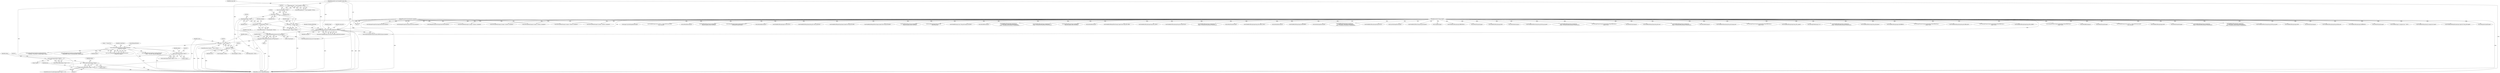 digraph "0_ImageMagick_4cc6ec8a4197d4c008577127736bf7985d632323@pointer" {
"1000275" [label="(Call,LocaleCompare(option,\"bmp4\"))"];
"1000266" [label="(Call,LocaleCompare(option,\"bmp3\"))"];
"1000257" [label="(Call,LocaleCompare(option,\"bmp2\"))"];
"1000250" [label="(Call,LogMagickEvent(CoderEvent,GetMagickModule(),\n          \"  Format=%s\",option))"];
"1000242" [label="(Call,option != (char *) NULL)"];
"1000236" [label="(Call,option=GetImageOption(image_info,\"bmp:format\"))"];
"1000238" [label="(Call,GetImageOption(image_info,\"bmp:format\"))"];
"1000199" [label="(Call,OpenBlob(image_info,image,WriteBinaryBlobMode,exception))"];
"1000147" [label="(Call,image_info != (const ImageInfo *) NULL)"];
"1000126" [label="(MethodParameterIn,const ImageInfo *image_info)"];
"1000149" [label="(Call,(const ImageInfo *) NULL)"];
"1000159" [label="(Call,image != (Image *) NULL)"];
"1000127" [label="(MethodParameterIn,Image *image)"];
"1000161" [label="(Call,(Image *) NULL)"];
"1000186" [label="(Call,exception != (ExceptionInfo *) NULL)"];
"1000128" [label="(MethodParameterIn,ExceptionInfo *exception)"];
"1000188" [label="(Call,(ExceptionInfo *) NULL)"];
"1000244" [label="(Call,(char *) NULL)"];
"1000274" [label="(Call,LocaleCompare(option,\"bmp4\") == 0)"];
"1001216" [label="(Call,SetImageProgress(image,SaveImageTag,(MagickOffsetType) y,\n                image->rows))"];
"1001547" [label="(Call,GetPixelBlue(image,p))"];
"1001431" [label="(Call,GetPixelChannels(image))"];
"1000126" [label="(MethodParameterIn,const ImageInfo *image_info)"];
"1002512" [label="(Call,WriteBlob(image,(size_t) (4*(1L << bmp_info.bits_per_pixel)),\n            bmp_colormap))"];
"1000127" [label="(MethodParameterIn,Image *image)"];
"1002312" [label="(Call,WriteBlobLSBLong(image,0x00))"];
"1000599" [label="(Call,(StringInfo *) NULL)"];
"1000201" [label="(Identifier,image)"];
"1000268" [label="(Literal,\"bmp3\")"];
"1000149" [label="(Call,(const ImageInfo *) NULL)"];
"1001303" [label="(Call,GetPixelChannels(image))"];
"1002155" [label="(Call,WriteBlobLSBLong(image,(unsigned int)\n          (image->chromaticity.blue_primary.x*0x40000000)))"];
"1000343" [label="(Call,SetImageStorageClass(image,DirectClass,exception))"];
"1002538" [label="(Call,LogMagickEvent(CoderEvent,GetMagickModule(),\n        \"  Pixels:  %lu bytes\",bmp_info.image_size))"];
"1000259" [label="(Literal,\"bmp2\")"];
"1002130" [label="(Call,WriteBlobLSBLong(image,(unsigned int)\n          ((1.000f-(image->chromaticity.green_primary.x+\n          image->chromaticity.green_primary.y))*0x40000000)))"];
"1001915" [label="(Call,WriteBlobLSBShort(image,bmp_info.bits_per_pixel))"];
"1000241" [label="(ControlStructure,if (option != (char *) NULL))"];
"1002317" [label="(Call,WriteBlobLSBLong(image,0x00))"];
"1001555" [label="(Call,GetPixelGreen(image,p))"];
"1000253" [label="(Literal,\"  Format=%s\")"];
"1001857" [label="(Call,WriteBlobLSBLong(image,bmp_info.file_size))"];
"1000248" [label="(Call,(void) LogMagickEvent(CoderEvent,GetMagickModule(),\n          \"  Format=%s\",option))"];
"1002020" [label="(Call,WriteBlobLSBLong(image,0x00ff0000U))"];
"1000277" [label="(Literal,\"bmp4\")"];
"1000158" [label="(Call,assert(image != (Image *) NULL))"];
"1000199" [label="(Call,OpenBlob(image_info,image,WriteBinaryBlobMode,exception))"];
"1001362" [label="(Call,GetVirtualPixels(image,0,y,image->columns,1,exception))"];
"1000983" [label="(Call,GetPixelChannels(image))"];
"1001849" [label="(Call,WriteBlob(image,2,(unsigned char *) \"BM\"))"];
"1000239" [label="(Identifier,image_info)"];
"1000159" [label="(Call,image != (Image *) NULL)"];
"1000238" [label="(Call,GetImageOption(image_info,\"bmp:format\"))"];
"1000161" [label="(Call,(Image *) NULL)"];
"1002300" [label="(Call,WriteBlobLSBLong(image,(unsigned int) intent))"];
"1000146" [label="(Call,assert(image_info != (const ImageInfo *) NULL))"];
"1001940" [label="(Call,WriteBlobLSBSignedLong(image,(signed int) bmp_info.height))"];
"1002578" [label="(Call,GetImageListLength(image))"];
"1000422" [label="(Call,SetImageStorageClass(image,DirectClass,exception))"];
"1002567" [label="(Call,image=SyncNextImageInList(image))"];
"1000243" [label="(Identifier,option)"];
"1000203" [label="(Identifier,exception)"];
"1002497" [label="(Call,WriteBlob(image,(size_t) (3*(1L << bmp_info.bits_per_pixel)),\n            bmp_colormap))"];
"1000955" [label="(Call,GetPixelIndex(image,p))"];
"1002223" [label="(Call,WriteBlobLSBLong(image,(unsigned int)\n          (bmp_info.gamma_scale.y*0x10000)))"];
"1000187" [label="(Identifier,exception)"];
"1002573" [label="(Call,SetImageProgress(image,SaveImagesTag,scene++,\n      GetImageListLength(image)))"];
"1001249" [label="(Call,GetVirtualPixels(image,0,y,image->columns,1,exception))"];
"1001571" [label="(Call,GetPixelAlpha(image,p))"];
"1002040" [label="(Call,WriteBlobLSBLong(image,0x73524742U))"];
"1000269" [label="(Literal,0)"];
"1000265" [label="(Call,LocaleCompare(option,\"bmp3\") == 0)"];
"1001998" [label="(Call,WriteBlobLSBLong(image,bmp_info.colors_important))"];
"1000190" [label="(Identifier,NULL)"];
"1000258" [label="(Identifier,option)"];
"1000251" [label="(Identifier,CoderEvent)"];
"1001931" [label="(Call,WriteBlobLSBSignedLong(image,(signed int) bmp_info.width))"];
"1000160" [label="(Identifier,image)"];
"1001899" [label="(Call,WriteBlobLSBSignedShort(image,(signed short) bmp_info.height))"];
"1002236" [label="(Call,WriteBlobLSBLong(image,(unsigned int)\n          (bmp_info.gamma_scale.z*0x10000)))"];
"1000129" [label="(Block,)"];
"1001676" [label="(Call,EncodeImage(image,bytes_per_line,\n            pixels,bmp_data))"];
"1002547" [label="(Call,WriteBlob(image,(size_t) bmp_info.image_size,pixels))"];
"1001410" [label="(Call,GetPixelBlue(image,p))"];
"1002596" [label="(MethodReturn,static MagickBooleanType)"];
"1000240" [label="(Literal,\"bmp:format\")"];
"1000242" [label="(Call,option != (char *) NULL)"];
"1002185" [label="(Call,WriteBlobLSBLong(image,(unsigned int)\n          ((1.000f-(image->chromaticity.blue_primary.x+\n          image->chromaticity.blue_primary.y))*0x40000000)))"];
"1002045" [label="(Call,WriteBlobLSBLong(image,(unsigned int)\n          (image->chromaticity.red_primary.x*0x40000000)))"];
"1000188" [label="(Call,(ExceptionInfo *) NULL)"];
"1000236" [label="(Call,option=GetImageOption(image_info,\"bmp:format\"))"];
"1000851" [label="(Call,(MemoryInfo *) NULL)"];
"1002210" [label="(Call,WriteBlobLSBLong(image,(unsigned int)\n          (bmp_info.gamma_scale.x*0x10000)))"];
"1001563" [label="(Call,GetPixelRed(image,p))"];
"1000185" [label="(Call,assert(exception != (ExceptionInfo *) NULL))"];
"1000275" [label="(Call,LocaleCompare(option,\"bmp4\"))"];
"1001890" [label="(Call,WriteBlobLSBSignedShort(image,(signed short) bmp_info.width))"];
"1000252" [label="(Call,GetMagickModule())"];
"1001984" [label="(Call,WriteBlobLSBLong(image,bmp_info.y_pixels))"];
"1001077" [label="(Call,GetVirtualPixels(image,0,y,image->columns,1,exception))"];
"1001963" [label="(Call,WriteBlobLSBLong(image,bmp_info.compression))"];
"1002060" [label="(Call,WriteBlobLSBLong(image,(unsigned int)\n          (image->chromaticity.red_primary.y*0x40000000)))"];
"1001576" [label="(Call,GetPixelChannels(image))"];
"1000267" [label="(Identifier,option)"];
"1001991" [label="(Call,WriteBlobLSBLong(image,bmp_info.number_colors))"];
"1002336" [label="(Call,LogMagickEvent(CoderEvent,GetMagickModule(),\n            \"  Colormap: %.20g entries\",(double) image->colors))"];
"1001298" [label="(Call,GetPixelIndex(image,p))"];
"1002030" [label="(Call,WriteBlobLSBLong(image,0x000000ffU))"];
"1002561" [label="(Call,GetNextImageInList(image))"];
"1000283" [label="(Identifier,scene)"];
"1000200" [label="(Identifier,image_info)"];
"1000276" [label="(Identifier,option)"];
"1002075" [label="(Call,WriteBlobLSBLong(image,(unsigned int)\n          ((1.000f-(image->chromaticity.red_primary.x+\n          image->chromaticity.red_primary.y))*0x40000000)))"];
"1000273" [label="(ControlStructure,if (LocaleCompare(option,\"bmp4\") == 0))"];
"1000147" [label="(Call,image_info != (const ImageInfo *) NULL)"];
"1000899" [label="(Call,GetVirtualPixels(image,0,y,image->columns,1,exception))"];
"1001924" [label="(Call,WriteBlobLSBLong(image,bmp_info.size))"];
"1002569" [label="(Call,SyncNextImageInList(image))"];
"1001908" [label="(Call,WriteBlobLSBShort(image,bmp_info.planes))"];
"1002592" [label="(Call,CloseBlob(image))"];
"1002035" [label="(Call,WriteBlobLSBLong(image,0xff000000U))"];
"1001160" [label="(Call,GetPixelChannels(image))"];
"1000128" [label="(MethodParameterIn,ExceptionInfo *exception)"];
"1002307" [label="(Call,WriteBlobLSBLong(image,0x00))"];
"1000278" [label="(Literal,0)"];
"1001134" [label="(Call,GetPixelIndex(image,p))"];
"1001956" [label="(Call,WriteBlobLSBShort(image,bmp_info.bits_per_pixel))"];
"1002115" [label="(Call,WriteBlobLSBLong(image,(unsigned int)\n          (image->chromaticity.green_primary.y*0x40000000)))"];
"1000250" [label="(Call,LogMagickEvent(CoderEvent,GetMagickModule(),\n          \"  Format=%s\",option))"];
"1001466" [label="(Call,SetImageProgress(image,SaveImageTag,(MagickOffsetType) y,\n                image->rows))"];
"1000280" [label="(Identifier,type)"];
"1001418" [label="(Call,GetPixelGreen(image,p))"];
"1000260" [label="(Literal,0)"];
"1001883" [label="(Call,WriteBlobLSBLong(image,bmp_info.size))"];
"1002170" [label="(Call,WriteBlobLSBLong(image,(unsigned int)\n          (image->chromaticity.blue_primary.y*0x40000000)))"];
"1000186" [label="(Call,exception != (ExceptionInfo *) NULL)"];
"1001426" [label="(Call,GetPixelRed(image,p))"];
"1000256" [label="(Call,LocaleCompare(option,\"bmp2\") == 0)"];
"1001970" [label="(Call,WriteBlobLSBLong(image,bmp_info.image_size))"];
"1001041" [label="(Call,SetImageProgress(image,SaveImageTag,(MagickOffsetType) y,\n                image->rows))"];
"1001977" [label="(Call,WriteBlobLSBLong(image,bmp_info.x_pixels))"];
"1000237" [label="(Identifier,option)"];
"1000584" [label="(Call,GetImageProfile(image,\"icc\"))"];
"1000202" [label="(Identifier,WriteBinaryBlobMode)"];
"1000246" [label="(Identifier,NULL)"];
"1000439" [label="(Call,SetImageStorageClass(image,DirectClass,exception))"];
"1000163" [label="(Identifier,NULL)"];
"1002100" [label="(Call,WriteBlobLSBLong(image,(unsigned int)\n          (image->chromaticity.green_primary.x*0x40000000)))"];
"1000244" [label="(Call,(char *) NULL)"];
"1000257" [label="(Call,LocaleCompare(option,\"bmp2\"))"];
"1000551" [label="(Call,GetImageOption(image_info,\"bmp3:alpha\"))"];
"1001712" [label="(Call,LogMagickEvent(CoderEvent,GetMagickModule(),\n          \"   Writing BMP version %.20g datastream\",(double) type))"];
"1000148" [label="(Identifier,image_info)"];
"1001949" [label="(Call,WriteBlobLSBShort(image,bmp_info.planes))"];
"1000197" [label="(Call,status=OpenBlob(image_info,image,WriteBinaryBlobMode,exception))"];
"1002025" [label="(Call,WriteBlobLSBLong(image,0x0000ff00U))"];
"1000662" [label="(Call,(StringInfo *) NULL)"];
"1000151" [label="(Identifier,NULL)"];
"1001329" [label="(Call,SetImageProgress(image,SaveImageTag,(MagickOffsetType) y,\n                image->rows))"];
"1000266" [label="(Call,LocaleCompare(option,\"bmp3\"))"];
"1001499" [label="(Call,GetVirtualPixels(image,0,y,image->columns,1,exception))"];
"1001871" [label="(Call,WriteBlobLSBLong(image,bmp_info.offset_bits))"];
"1001589" [label="(Call,SetImageProgress(image,SaveImageTag,(MagickOffsetType) y,\n                image->rows))"];
"1001864" [label="(Call,WriteBlobLSBLong(image,bmp_info.ba_offset))"];
"1000289" [label="(Call,TransformImageColorspace(image,sRGBColorspace,exception))"];
"1000254" [label="(Identifier,option)"];
"1000274" [label="(Call,LocaleCompare(option,\"bmp4\") == 0)"];
"1000275" -> "1000274"  [label="AST: "];
"1000275" -> "1000277"  [label="CFG: "];
"1000276" -> "1000275"  [label="AST: "];
"1000277" -> "1000275"  [label="AST: "];
"1000278" -> "1000275"  [label="CFG: "];
"1000275" -> "1002596"  [label="DDG: "];
"1000275" -> "1000274"  [label="DDG: "];
"1000275" -> "1000274"  [label="DDG: "];
"1000266" -> "1000275"  [label="DDG: "];
"1000266" -> "1000265"  [label="AST: "];
"1000266" -> "1000268"  [label="CFG: "];
"1000267" -> "1000266"  [label="AST: "];
"1000268" -> "1000266"  [label="AST: "];
"1000269" -> "1000266"  [label="CFG: "];
"1000266" -> "1000265"  [label="DDG: "];
"1000266" -> "1000265"  [label="DDG: "];
"1000257" -> "1000266"  [label="DDG: "];
"1000257" -> "1000256"  [label="AST: "];
"1000257" -> "1000259"  [label="CFG: "];
"1000258" -> "1000257"  [label="AST: "];
"1000259" -> "1000257"  [label="AST: "];
"1000260" -> "1000257"  [label="CFG: "];
"1000257" -> "1000256"  [label="DDG: "];
"1000257" -> "1000256"  [label="DDG: "];
"1000250" -> "1000257"  [label="DDG: "];
"1000250" -> "1000248"  [label="AST: "];
"1000250" -> "1000254"  [label="CFG: "];
"1000251" -> "1000250"  [label="AST: "];
"1000252" -> "1000250"  [label="AST: "];
"1000253" -> "1000250"  [label="AST: "];
"1000254" -> "1000250"  [label="AST: "];
"1000248" -> "1000250"  [label="CFG: "];
"1000250" -> "1002596"  [label="DDG: "];
"1000250" -> "1002596"  [label="DDG: "];
"1000250" -> "1000248"  [label="DDG: "];
"1000250" -> "1000248"  [label="DDG: "];
"1000250" -> "1000248"  [label="DDG: "];
"1000250" -> "1000248"  [label="DDG: "];
"1000242" -> "1000250"  [label="DDG: "];
"1000250" -> "1001712"  [label="DDG: "];
"1000250" -> "1002336"  [label="DDG: "];
"1000250" -> "1002538"  [label="DDG: "];
"1000242" -> "1000241"  [label="AST: "];
"1000242" -> "1000244"  [label="CFG: "];
"1000243" -> "1000242"  [label="AST: "];
"1000244" -> "1000242"  [label="AST: "];
"1000249" -> "1000242"  [label="CFG: "];
"1000283" -> "1000242"  [label="CFG: "];
"1000242" -> "1002596"  [label="DDG: "];
"1000242" -> "1002596"  [label="DDG: "];
"1000242" -> "1002596"  [label="DDG: "];
"1000236" -> "1000242"  [label="DDG: "];
"1000244" -> "1000242"  [label="DDG: "];
"1000236" -> "1000129"  [label="AST: "];
"1000236" -> "1000238"  [label="CFG: "];
"1000237" -> "1000236"  [label="AST: "];
"1000238" -> "1000236"  [label="AST: "];
"1000243" -> "1000236"  [label="CFG: "];
"1000236" -> "1002596"  [label="DDG: "];
"1000238" -> "1000236"  [label="DDG: "];
"1000238" -> "1000236"  [label="DDG: "];
"1000238" -> "1000240"  [label="CFG: "];
"1000239" -> "1000238"  [label="AST: "];
"1000240" -> "1000238"  [label="AST: "];
"1000238" -> "1002596"  [label="DDG: "];
"1000199" -> "1000238"  [label="DDG: "];
"1000126" -> "1000238"  [label="DDG: "];
"1000238" -> "1000551"  [label="DDG: "];
"1000199" -> "1000197"  [label="AST: "];
"1000199" -> "1000203"  [label="CFG: "];
"1000200" -> "1000199"  [label="AST: "];
"1000201" -> "1000199"  [label="AST: "];
"1000202" -> "1000199"  [label="AST: "];
"1000203" -> "1000199"  [label="AST: "];
"1000197" -> "1000199"  [label="CFG: "];
"1000199" -> "1002596"  [label="DDG: "];
"1000199" -> "1002596"  [label="DDG: "];
"1000199" -> "1002596"  [label="DDG: "];
"1000199" -> "1002596"  [label="DDG: "];
"1000199" -> "1000197"  [label="DDG: "];
"1000199" -> "1000197"  [label="DDG: "];
"1000199" -> "1000197"  [label="DDG: "];
"1000199" -> "1000197"  [label="DDG: "];
"1000147" -> "1000199"  [label="DDG: "];
"1000126" -> "1000199"  [label="DDG: "];
"1000159" -> "1000199"  [label="DDG: "];
"1000127" -> "1000199"  [label="DDG: "];
"1000186" -> "1000199"  [label="DDG: "];
"1000128" -> "1000199"  [label="DDG: "];
"1000199" -> "1000289"  [label="DDG: "];
"1000199" -> "1000289"  [label="DDG: "];
"1000147" -> "1000146"  [label="AST: "];
"1000147" -> "1000149"  [label="CFG: "];
"1000148" -> "1000147"  [label="AST: "];
"1000149" -> "1000147"  [label="AST: "];
"1000146" -> "1000147"  [label="CFG: "];
"1000147" -> "1002596"  [label="DDG: "];
"1000147" -> "1000146"  [label="DDG: "];
"1000147" -> "1000146"  [label="DDG: "];
"1000126" -> "1000147"  [label="DDG: "];
"1000149" -> "1000147"  [label="DDG: "];
"1000126" -> "1000125"  [label="AST: "];
"1000126" -> "1002596"  [label="DDG: "];
"1000126" -> "1000551"  [label="DDG: "];
"1000149" -> "1000151"  [label="CFG: "];
"1000150" -> "1000149"  [label="AST: "];
"1000151" -> "1000149"  [label="AST: "];
"1000149" -> "1000161"  [label="DDG: "];
"1000159" -> "1000158"  [label="AST: "];
"1000159" -> "1000161"  [label="CFG: "];
"1000160" -> "1000159"  [label="AST: "];
"1000161" -> "1000159"  [label="AST: "];
"1000158" -> "1000159"  [label="CFG: "];
"1000159" -> "1002596"  [label="DDG: "];
"1000159" -> "1000158"  [label="DDG: "];
"1000159" -> "1000158"  [label="DDG: "];
"1000127" -> "1000159"  [label="DDG: "];
"1000161" -> "1000159"  [label="DDG: "];
"1000127" -> "1000125"  [label="AST: "];
"1000127" -> "1002596"  [label="DDG: "];
"1000127" -> "1000289"  [label="DDG: "];
"1000127" -> "1000343"  [label="DDG: "];
"1000127" -> "1000422"  [label="DDG: "];
"1000127" -> "1000439"  [label="DDG: "];
"1000127" -> "1000584"  [label="DDG: "];
"1000127" -> "1000899"  [label="DDG: "];
"1000127" -> "1000955"  [label="DDG: "];
"1000127" -> "1000983"  [label="DDG: "];
"1000127" -> "1001041"  [label="DDG: "];
"1000127" -> "1001077"  [label="DDG: "];
"1000127" -> "1001134"  [label="DDG: "];
"1000127" -> "1001160"  [label="DDG: "];
"1000127" -> "1001216"  [label="DDG: "];
"1000127" -> "1001249"  [label="DDG: "];
"1000127" -> "1001298"  [label="DDG: "];
"1000127" -> "1001303"  [label="DDG: "];
"1000127" -> "1001329"  [label="DDG: "];
"1000127" -> "1001362"  [label="DDG: "];
"1000127" -> "1001410"  [label="DDG: "];
"1000127" -> "1001418"  [label="DDG: "];
"1000127" -> "1001426"  [label="DDG: "];
"1000127" -> "1001431"  [label="DDG: "];
"1000127" -> "1001466"  [label="DDG: "];
"1000127" -> "1001499"  [label="DDG: "];
"1000127" -> "1001547"  [label="DDG: "];
"1000127" -> "1001555"  [label="DDG: "];
"1000127" -> "1001563"  [label="DDG: "];
"1000127" -> "1001571"  [label="DDG: "];
"1000127" -> "1001576"  [label="DDG: "];
"1000127" -> "1001589"  [label="DDG: "];
"1000127" -> "1001676"  [label="DDG: "];
"1000127" -> "1001849"  [label="DDG: "];
"1000127" -> "1001857"  [label="DDG: "];
"1000127" -> "1001864"  [label="DDG: "];
"1000127" -> "1001871"  [label="DDG: "];
"1000127" -> "1001883"  [label="DDG: "];
"1000127" -> "1001890"  [label="DDG: "];
"1000127" -> "1001899"  [label="DDG: "];
"1000127" -> "1001908"  [label="DDG: "];
"1000127" -> "1001915"  [label="DDG: "];
"1000127" -> "1001924"  [label="DDG: "];
"1000127" -> "1001931"  [label="DDG: "];
"1000127" -> "1001940"  [label="DDG: "];
"1000127" -> "1001949"  [label="DDG: "];
"1000127" -> "1001956"  [label="DDG: "];
"1000127" -> "1001963"  [label="DDG: "];
"1000127" -> "1001970"  [label="DDG: "];
"1000127" -> "1001977"  [label="DDG: "];
"1000127" -> "1001984"  [label="DDG: "];
"1000127" -> "1001991"  [label="DDG: "];
"1000127" -> "1001998"  [label="DDG: "];
"1000127" -> "1002020"  [label="DDG: "];
"1000127" -> "1002025"  [label="DDG: "];
"1000127" -> "1002030"  [label="DDG: "];
"1000127" -> "1002035"  [label="DDG: "];
"1000127" -> "1002040"  [label="DDG: "];
"1000127" -> "1002045"  [label="DDG: "];
"1000127" -> "1002060"  [label="DDG: "];
"1000127" -> "1002075"  [label="DDG: "];
"1000127" -> "1002100"  [label="DDG: "];
"1000127" -> "1002115"  [label="DDG: "];
"1000127" -> "1002130"  [label="DDG: "];
"1000127" -> "1002155"  [label="DDG: "];
"1000127" -> "1002170"  [label="DDG: "];
"1000127" -> "1002185"  [label="DDG: "];
"1000127" -> "1002210"  [label="DDG: "];
"1000127" -> "1002223"  [label="DDG: "];
"1000127" -> "1002236"  [label="DDG: "];
"1000127" -> "1002300"  [label="DDG: "];
"1000127" -> "1002307"  [label="DDG: "];
"1000127" -> "1002312"  [label="DDG: "];
"1000127" -> "1002317"  [label="DDG: "];
"1000127" -> "1002497"  [label="DDG: "];
"1000127" -> "1002512"  [label="DDG: "];
"1000127" -> "1002547"  [label="DDG: "];
"1000127" -> "1002561"  [label="DDG: "];
"1000127" -> "1002567"  [label="DDG: "];
"1000127" -> "1002569"  [label="DDG: "];
"1000127" -> "1002573"  [label="DDG: "];
"1000127" -> "1002578"  [label="DDG: "];
"1000127" -> "1002592"  [label="DDG: "];
"1000161" -> "1000163"  [label="CFG: "];
"1000162" -> "1000161"  [label="AST: "];
"1000163" -> "1000161"  [label="AST: "];
"1000161" -> "1000188"  [label="DDG: "];
"1000186" -> "1000185"  [label="AST: "];
"1000186" -> "1000188"  [label="CFG: "];
"1000187" -> "1000186"  [label="AST: "];
"1000188" -> "1000186"  [label="AST: "];
"1000185" -> "1000186"  [label="CFG: "];
"1000186" -> "1002596"  [label="DDG: "];
"1000186" -> "1000185"  [label="DDG: "];
"1000186" -> "1000185"  [label="DDG: "];
"1000128" -> "1000186"  [label="DDG: "];
"1000188" -> "1000186"  [label="DDG: "];
"1000128" -> "1000125"  [label="AST: "];
"1000128" -> "1002596"  [label="DDG: "];
"1000128" -> "1000289"  [label="DDG: "];
"1000128" -> "1000343"  [label="DDG: "];
"1000128" -> "1000422"  [label="DDG: "];
"1000128" -> "1000439"  [label="DDG: "];
"1000128" -> "1000899"  [label="DDG: "];
"1000128" -> "1001077"  [label="DDG: "];
"1000128" -> "1001249"  [label="DDG: "];
"1000128" -> "1001362"  [label="DDG: "];
"1000128" -> "1001499"  [label="DDG: "];
"1000188" -> "1000190"  [label="CFG: "];
"1000189" -> "1000188"  [label="AST: "];
"1000190" -> "1000188"  [label="AST: "];
"1000188" -> "1002596"  [label="DDG: "];
"1000188" -> "1000244"  [label="DDG: "];
"1000244" -> "1000246"  [label="CFG: "];
"1000245" -> "1000244"  [label="AST: "];
"1000246" -> "1000244"  [label="AST: "];
"1000244" -> "1002596"  [label="DDG: "];
"1000244" -> "1000599"  [label="DDG: "];
"1000244" -> "1000662"  [label="DDG: "];
"1000244" -> "1000851"  [label="DDG: "];
"1000274" -> "1000273"  [label="AST: "];
"1000274" -> "1000278"  [label="CFG: "];
"1000278" -> "1000274"  [label="AST: "];
"1000280" -> "1000274"  [label="CFG: "];
"1000283" -> "1000274"  [label="CFG: "];
"1000274" -> "1002596"  [label="DDG: "];
"1000274" -> "1002596"  [label="DDG: "];
}
